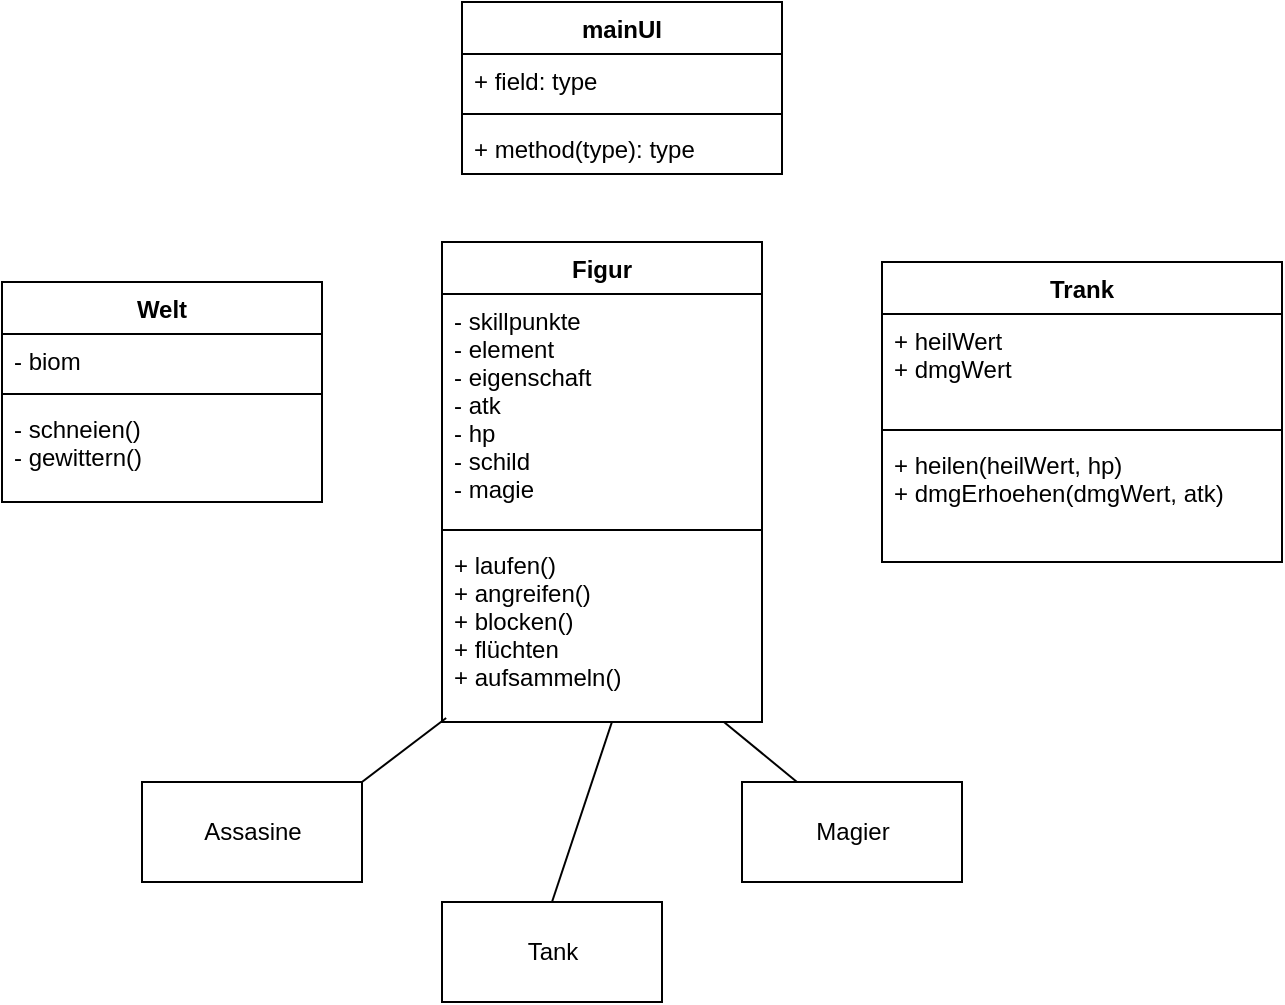 <mxfile version="14.4.3" type="device"><diagram id="fSm2KbH29kABk7niNTql" name="Seite-1"><mxGraphModel dx="868" dy="510" grid="1" gridSize="10" guides="1" tooltips="1" connect="1" arrows="1" fold="1" page="1" pageScale="1" pageWidth="827" pageHeight="1169" math="0" shadow="0"><root><mxCell id="0"/><mxCell id="1" parent="0"/><mxCell id="4J6pzLCYbPkplwbMucRR-15" value="mainUI" style="swimlane;fontStyle=1;align=center;verticalAlign=top;childLayout=stackLayout;horizontal=1;startSize=26;horizontalStack=0;resizeParent=1;resizeParentMax=0;resizeLast=0;collapsible=1;marginBottom=0;" parent="1" vertex="1"><mxGeometry x="320" y="130" width="160" height="86" as="geometry"/></mxCell><mxCell id="4J6pzLCYbPkplwbMucRR-16" value="+ field: type" style="text;strokeColor=none;fillColor=none;align=left;verticalAlign=top;spacingLeft=4;spacingRight=4;overflow=hidden;rotatable=0;points=[[0,0.5],[1,0.5]];portConstraint=eastwest;" parent="4J6pzLCYbPkplwbMucRR-15" vertex="1"><mxGeometry y="26" width="160" height="26" as="geometry"/></mxCell><mxCell id="4J6pzLCYbPkplwbMucRR-17" value="" style="line;strokeWidth=1;fillColor=none;align=left;verticalAlign=middle;spacingTop=-1;spacingLeft=3;spacingRight=3;rotatable=0;labelPosition=right;points=[];portConstraint=eastwest;" parent="4J6pzLCYbPkplwbMucRR-15" vertex="1"><mxGeometry y="52" width="160" height="8" as="geometry"/></mxCell><mxCell id="4J6pzLCYbPkplwbMucRR-18" value="+ method(type): type" style="text;strokeColor=none;fillColor=none;align=left;verticalAlign=top;spacingLeft=4;spacingRight=4;overflow=hidden;rotatable=0;points=[[0,0.5],[1,0.5]];portConstraint=eastwest;" parent="4J6pzLCYbPkplwbMucRR-15" vertex="1"><mxGeometry y="60" width="160" height="26" as="geometry"/></mxCell><mxCell id="5gMI5S2hvDfY8O3im4nJ-5" value="Figur" style="swimlane;fontStyle=1;align=center;verticalAlign=top;childLayout=stackLayout;horizontal=1;startSize=26;horizontalStack=0;resizeParent=1;resizeParentMax=0;resizeLast=0;collapsible=1;marginBottom=0;" parent="1" vertex="1"><mxGeometry x="310" y="250" width="160" height="240" as="geometry"/></mxCell><mxCell id="5gMI5S2hvDfY8O3im4nJ-6" value="- skillpunkte&#10;- element&#10;- eigenschaft&#10;- atk&#10;- hp&#10;- schild&#10;- magie&#10;" style="text;strokeColor=none;fillColor=none;align=left;verticalAlign=top;spacingLeft=4;spacingRight=4;overflow=hidden;rotatable=0;points=[[0,0.5],[1,0.5]];portConstraint=eastwest;" parent="5gMI5S2hvDfY8O3im4nJ-5" vertex="1"><mxGeometry y="26" width="160" height="114" as="geometry"/></mxCell><mxCell id="5gMI5S2hvDfY8O3im4nJ-7" value="" style="line;strokeWidth=1;fillColor=none;align=left;verticalAlign=middle;spacingTop=-1;spacingLeft=3;spacingRight=3;rotatable=0;labelPosition=right;points=[];portConstraint=eastwest;" parent="5gMI5S2hvDfY8O3im4nJ-5" vertex="1"><mxGeometry y="140" width="160" height="8" as="geometry"/></mxCell><mxCell id="5gMI5S2hvDfY8O3im4nJ-8" value="+ laufen()&#10;+ angreifen()&#10;+ blocken()&#10;+ flüchten&#10;+ aufsammeln()&#10;" style="text;strokeColor=none;fillColor=none;align=left;verticalAlign=top;spacingLeft=4;spacingRight=4;overflow=hidden;rotatable=0;points=[[0,0.5],[1,0.5]];portConstraint=eastwest;" parent="5gMI5S2hvDfY8O3im4nJ-5" vertex="1"><mxGeometry y="148" width="160" height="92" as="geometry"/></mxCell><mxCell id="5gMI5S2hvDfY8O3im4nJ-9" value="Welt" style="swimlane;fontStyle=1;align=center;verticalAlign=top;childLayout=stackLayout;horizontal=1;startSize=26;horizontalStack=0;resizeParent=1;resizeParentMax=0;resizeLast=0;collapsible=1;marginBottom=0;" parent="1" vertex="1"><mxGeometry x="90" y="270" width="160" height="110" as="geometry"/></mxCell><mxCell id="5gMI5S2hvDfY8O3im4nJ-10" value="- biom" style="text;strokeColor=none;fillColor=none;align=left;verticalAlign=top;spacingLeft=4;spacingRight=4;overflow=hidden;rotatable=0;points=[[0,0.5],[1,0.5]];portConstraint=eastwest;" parent="5gMI5S2hvDfY8O3im4nJ-9" vertex="1"><mxGeometry y="26" width="160" height="26" as="geometry"/></mxCell><mxCell id="5gMI5S2hvDfY8O3im4nJ-11" value="" style="line;strokeWidth=1;fillColor=none;align=left;verticalAlign=middle;spacingTop=-1;spacingLeft=3;spacingRight=3;rotatable=0;labelPosition=right;points=[];portConstraint=eastwest;" parent="5gMI5S2hvDfY8O3im4nJ-9" vertex="1"><mxGeometry y="52" width="160" height="8" as="geometry"/></mxCell><mxCell id="5gMI5S2hvDfY8O3im4nJ-12" value="- schneien()&#10;- gewittern()" style="text;strokeColor=none;fillColor=none;align=left;verticalAlign=top;spacingLeft=4;spacingRight=4;overflow=hidden;rotatable=0;points=[[0,0.5],[1,0.5]];portConstraint=eastwest;" parent="5gMI5S2hvDfY8O3im4nJ-9" vertex="1"><mxGeometry y="60" width="160" height="50" as="geometry"/></mxCell><mxCell id="5gMI5S2hvDfY8O3im4nJ-13" value="Trank" style="swimlane;fontStyle=1;align=center;verticalAlign=top;childLayout=stackLayout;horizontal=1;startSize=26;horizontalStack=0;resizeParent=1;resizeParentMax=0;resizeLast=0;collapsible=1;marginBottom=0;" parent="1" vertex="1"><mxGeometry x="530" y="260" width="200" height="150" as="geometry"/></mxCell><mxCell id="5gMI5S2hvDfY8O3im4nJ-14" value="+ heilWert&#10;+ dmgWert" style="text;strokeColor=none;fillColor=none;align=left;verticalAlign=top;spacingLeft=4;spacingRight=4;overflow=hidden;rotatable=0;points=[[0,0.5],[1,0.5]];portConstraint=eastwest;" parent="5gMI5S2hvDfY8O3im4nJ-13" vertex="1"><mxGeometry y="26" width="200" height="54" as="geometry"/></mxCell><mxCell id="5gMI5S2hvDfY8O3im4nJ-15" value="" style="line;strokeWidth=1;fillColor=none;align=left;verticalAlign=middle;spacingTop=-1;spacingLeft=3;spacingRight=3;rotatable=0;labelPosition=right;points=[];portConstraint=eastwest;" parent="5gMI5S2hvDfY8O3im4nJ-13" vertex="1"><mxGeometry y="80" width="200" height="8" as="geometry"/></mxCell><mxCell id="5gMI5S2hvDfY8O3im4nJ-16" value="+ heilen(heilWert, hp)&#10;+ dmgErhoehen(dmgWert, atk)" style="text;strokeColor=none;fillColor=none;align=left;verticalAlign=top;spacingLeft=4;spacingRight=4;overflow=hidden;rotatable=0;points=[[0,0.5],[1,0.5]];portConstraint=eastwest;" parent="5gMI5S2hvDfY8O3im4nJ-13" vertex="1"><mxGeometry y="88" width="200" height="62" as="geometry"/></mxCell><mxCell id="abrgy7wn0YUYKpGfZOUB-5" style="edgeStyle=none;rounded=0;orthogonalLoop=1;jettySize=auto;html=1;exitX=0.25;exitY=0;exitDx=0;exitDy=0;entryX=0.881;entryY=1;entryDx=0;entryDy=0;entryPerimeter=0;endArrow=none;endFill=0;" edge="1" parent="1" source="abrgy7wn0YUYKpGfZOUB-1" target="5gMI5S2hvDfY8O3im4nJ-8"><mxGeometry relative="1" as="geometry"/></mxCell><mxCell id="abrgy7wn0YUYKpGfZOUB-1" value="Magier" style="html=1;" vertex="1" parent="1"><mxGeometry x="460" y="520" width="110" height="50" as="geometry"/></mxCell><mxCell id="abrgy7wn0YUYKpGfZOUB-6" style="edgeStyle=none;rounded=0;orthogonalLoop=1;jettySize=auto;html=1;exitX=0.5;exitY=0;exitDx=0;exitDy=0;entryX=0.531;entryY=1;entryDx=0;entryDy=0;entryPerimeter=0;endArrow=none;endFill=0;" edge="1" parent="1" source="abrgy7wn0YUYKpGfZOUB-2" target="5gMI5S2hvDfY8O3im4nJ-8"><mxGeometry relative="1" as="geometry"/></mxCell><mxCell id="abrgy7wn0YUYKpGfZOUB-2" value="Tank" style="html=1;" vertex="1" parent="1"><mxGeometry x="310" y="580" width="110" height="50" as="geometry"/></mxCell><mxCell id="abrgy7wn0YUYKpGfZOUB-4" style="rounded=0;orthogonalLoop=1;jettySize=auto;html=1;exitX=1;exitY=0;exitDx=0;exitDy=0;entryX=0.013;entryY=0.978;entryDx=0;entryDy=0;entryPerimeter=0;endArrow=none;endFill=0;" edge="1" parent="1" source="abrgy7wn0YUYKpGfZOUB-3" target="5gMI5S2hvDfY8O3im4nJ-8"><mxGeometry relative="1" as="geometry"/></mxCell><mxCell id="abrgy7wn0YUYKpGfZOUB-3" value="Assasine" style="html=1;" vertex="1" parent="1"><mxGeometry x="160" y="520" width="110" height="50" as="geometry"/></mxCell></root></mxGraphModel></diagram></mxfile>